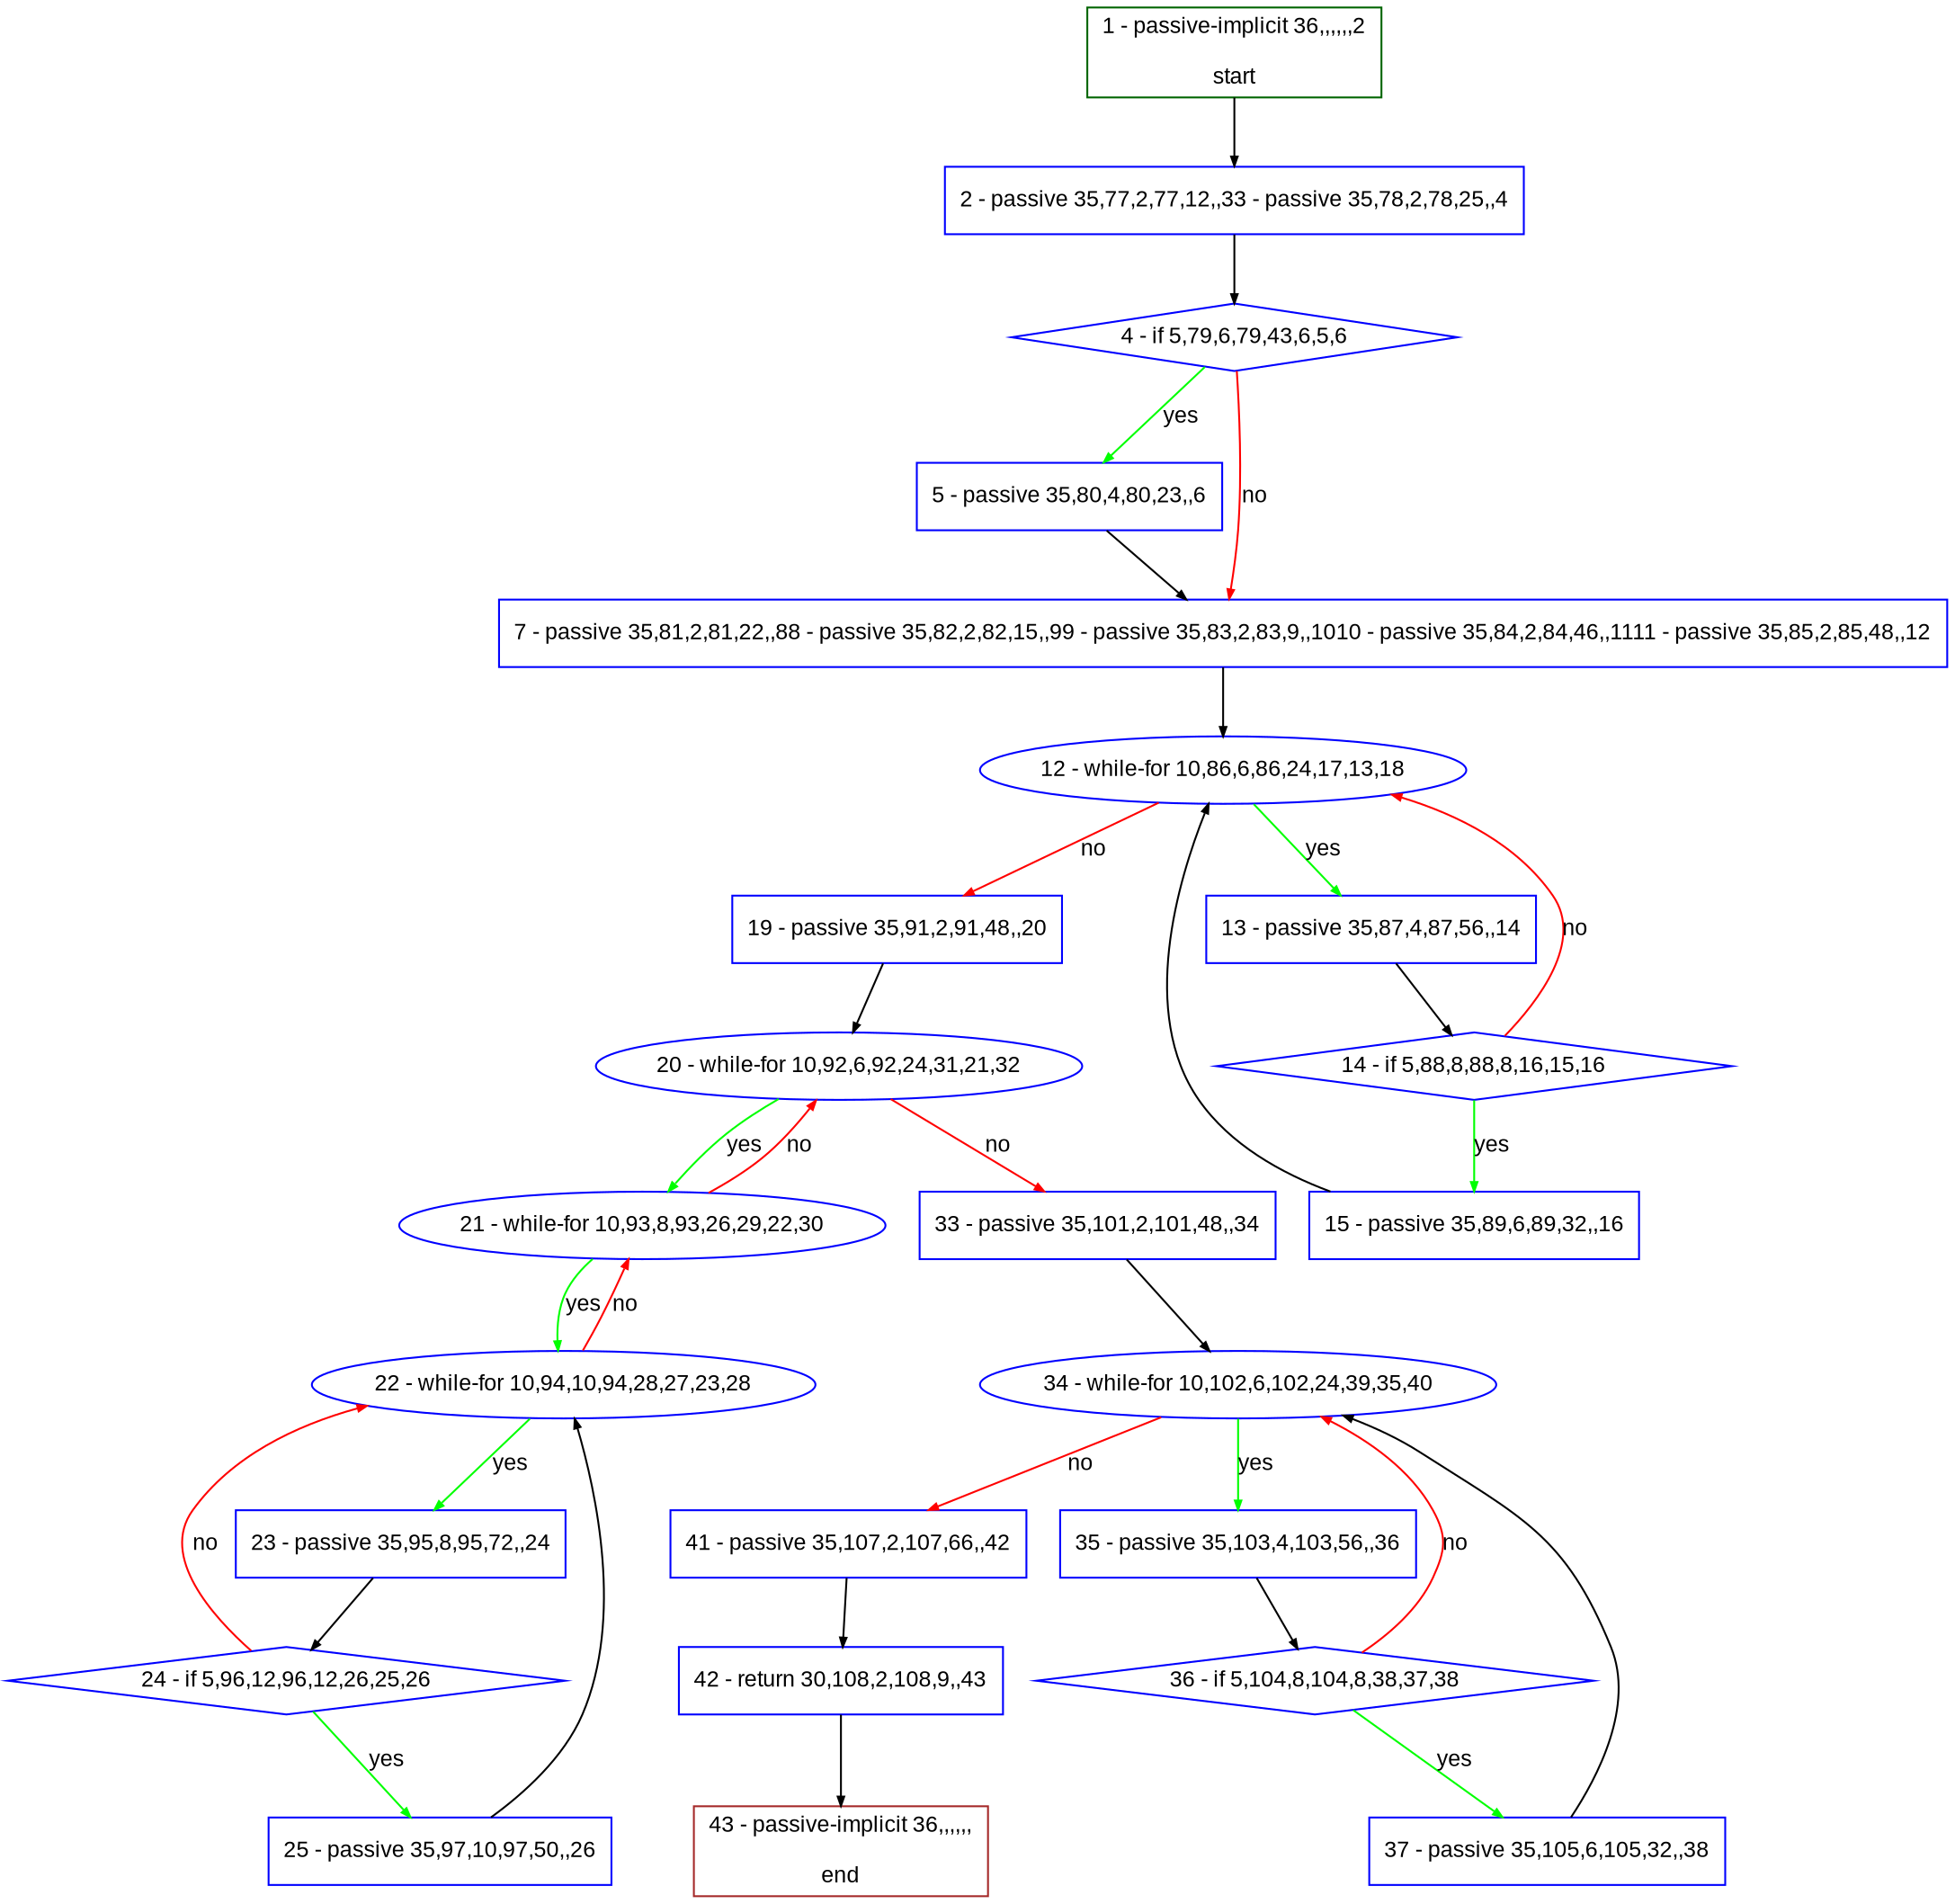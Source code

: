 digraph "" {
  graph [pack="true", label="", fontsize="12", packmode="clust", fontname="Arial", fillcolor="#FFFFCC", bgcolor="white", style="rounded,filled", compound="true"];
  node [node_initialized="no", label="", color="grey", fontsize="12", fillcolor="white", fontname="Arial", style="filled", shape="rectangle", compound="true", fixedsize="false"];
  edge [fontcolor="black", arrowhead="normal", arrowtail="none", arrowsize="0.5", ltail="", label="", color="black", fontsize="12", lhead="", fontname="Arial", dir="forward", compound="true"];
  __N1 [label="2 - passive 35,77,2,77,12,,33 - passive 35,78,2,78,25,,4", color="#0000ff", fillcolor="#ffffff", style="filled", shape="box"];
  __N2 [label="1 - passive-implicit 36,,,,,,2\n\nstart", color="#006400", fillcolor="#ffffff", style="filled", shape="box"];
  __N3 [label="4 - if 5,79,6,79,43,6,5,6", color="#0000ff", fillcolor="#ffffff", style="filled", shape="diamond"];
  __N4 [label="5 - passive 35,80,4,80,23,,6", color="#0000ff", fillcolor="#ffffff", style="filled", shape="box"];
  __N5 [label="7 - passive 35,81,2,81,22,,88 - passive 35,82,2,82,15,,99 - passive 35,83,2,83,9,,1010 - passive 35,84,2,84,46,,1111 - passive 35,85,2,85,48,,12", color="#0000ff", fillcolor="#ffffff", style="filled", shape="box"];
  __N6 [label="12 - while-for 10,86,6,86,24,17,13,18", color="#0000ff", fillcolor="#ffffff", style="filled", shape="oval"];
  __N7 [label="13 - passive 35,87,4,87,56,,14", color="#0000ff", fillcolor="#ffffff", style="filled", shape="box"];
  __N8 [label="19 - passive 35,91,2,91,48,,20", color="#0000ff", fillcolor="#ffffff", style="filled", shape="box"];
  __N9 [label="14 - if 5,88,8,88,8,16,15,16", color="#0000ff", fillcolor="#ffffff", style="filled", shape="diamond"];
  __N10 [label="15 - passive 35,89,6,89,32,,16", color="#0000ff", fillcolor="#ffffff", style="filled", shape="box"];
  __N11 [label="20 - while-for 10,92,6,92,24,31,21,32", color="#0000ff", fillcolor="#ffffff", style="filled", shape="oval"];
  __N12 [label="21 - while-for 10,93,8,93,26,29,22,30", color="#0000ff", fillcolor="#ffffff", style="filled", shape="oval"];
  __N13 [label="33 - passive 35,101,2,101,48,,34", color="#0000ff", fillcolor="#ffffff", style="filled", shape="box"];
  __N14 [label="22 - while-for 10,94,10,94,28,27,23,28", color="#0000ff", fillcolor="#ffffff", style="filled", shape="oval"];
  __N15 [label="23 - passive 35,95,8,95,72,,24", color="#0000ff", fillcolor="#ffffff", style="filled", shape="box"];
  __N16 [label="24 - if 5,96,12,96,12,26,25,26", color="#0000ff", fillcolor="#ffffff", style="filled", shape="diamond"];
  __N17 [label="25 - passive 35,97,10,97,50,,26", color="#0000ff", fillcolor="#ffffff", style="filled", shape="box"];
  __N18 [label="34 - while-for 10,102,6,102,24,39,35,40", color="#0000ff", fillcolor="#ffffff", style="filled", shape="oval"];
  __N19 [label="35 - passive 35,103,4,103,56,,36", color="#0000ff", fillcolor="#ffffff", style="filled", shape="box"];
  __N20 [label="41 - passive 35,107,2,107,66,,42", color="#0000ff", fillcolor="#ffffff", style="filled", shape="box"];
  __N21 [label="36 - if 5,104,8,104,8,38,37,38", color="#0000ff", fillcolor="#ffffff", style="filled", shape="diamond"];
  __N22 [label="37 - passive 35,105,6,105,32,,38", color="#0000ff", fillcolor="#ffffff", style="filled", shape="box"];
  __N23 [label="42 - return 30,108,2,108,9,,43", color="#0000ff", fillcolor="#ffffff", style="filled", shape="box"];
  __N24 [label="43 - passive-implicit 36,,,,,,\n\nend", color="#a52a2a", fillcolor="#ffffff", style="filled", shape="box"];
  __N2 -> __N1 [arrowhead="normal", arrowtail="none", color="#000000", label="", dir="forward"];
  __N1 -> __N3 [arrowhead="normal", arrowtail="none", color="#000000", label="", dir="forward"];
  __N3 -> __N4 [arrowhead="normal", arrowtail="none", color="#00ff00", label="yes", dir="forward"];
  __N3 -> __N5 [arrowhead="normal", arrowtail="none", color="#ff0000", label="no", dir="forward"];
  __N4 -> __N5 [arrowhead="normal", arrowtail="none", color="#000000", label="", dir="forward"];
  __N5 -> __N6 [arrowhead="normal", arrowtail="none", color="#000000", label="", dir="forward"];
  __N6 -> __N7 [arrowhead="normal", arrowtail="none", color="#00ff00", label="yes", dir="forward"];
  __N6 -> __N8 [arrowhead="normal", arrowtail="none", color="#ff0000", label="no", dir="forward"];
  __N7 -> __N9 [arrowhead="normal", arrowtail="none", color="#000000", label="", dir="forward"];
  __N9 -> __N6 [arrowhead="normal", arrowtail="none", color="#ff0000", label="no", dir="forward"];
  __N9 -> __N10 [arrowhead="normal", arrowtail="none", color="#00ff00", label="yes", dir="forward"];
  __N10 -> __N6 [arrowhead="normal", arrowtail="none", color="#000000", label="", dir="forward"];
  __N8 -> __N11 [arrowhead="normal", arrowtail="none", color="#000000", label="", dir="forward"];
  __N11 -> __N12 [arrowhead="normal", arrowtail="none", color="#00ff00", label="yes", dir="forward"];
  __N12 -> __N11 [arrowhead="normal", arrowtail="none", color="#ff0000", label="no", dir="forward"];
  __N11 -> __N13 [arrowhead="normal", arrowtail="none", color="#ff0000", label="no", dir="forward"];
  __N12 -> __N14 [arrowhead="normal", arrowtail="none", color="#00ff00", label="yes", dir="forward"];
  __N14 -> __N12 [arrowhead="normal", arrowtail="none", color="#ff0000", label="no", dir="forward"];
  __N14 -> __N15 [arrowhead="normal", arrowtail="none", color="#00ff00", label="yes", dir="forward"];
  __N15 -> __N16 [arrowhead="normal", arrowtail="none", color="#000000", label="", dir="forward"];
  __N16 -> __N14 [arrowhead="normal", arrowtail="none", color="#ff0000", label="no", dir="forward"];
  __N16 -> __N17 [arrowhead="normal", arrowtail="none", color="#00ff00", label="yes", dir="forward"];
  __N17 -> __N14 [arrowhead="normal", arrowtail="none", color="#000000", label="", dir="forward"];
  __N13 -> __N18 [arrowhead="normal", arrowtail="none", color="#000000", label="", dir="forward"];
  __N18 -> __N19 [arrowhead="normal", arrowtail="none", color="#00ff00", label="yes", dir="forward"];
  __N18 -> __N20 [arrowhead="normal", arrowtail="none", color="#ff0000", label="no", dir="forward"];
  __N19 -> __N21 [arrowhead="normal", arrowtail="none", color="#000000", label="", dir="forward"];
  __N21 -> __N18 [arrowhead="normal", arrowtail="none", color="#ff0000", label="no", dir="forward"];
  __N21 -> __N22 [arrowhead="normal", arrowtail="none", color="#00ff00", label="yes", dir="forward"];
  __N22 -> __N18 [arrowhead="normal", arrowtail="none", color="#000000", label="", dir="forward"];
  __N20 -> __N23 [arrowhead="normal", arrowtail="none", color="#000000", label="", dir="forward"];
  __N23 -> __N24 [arrowhead="normal", arrowtail="none", color="#000000", label="", dir="forward"];
}
